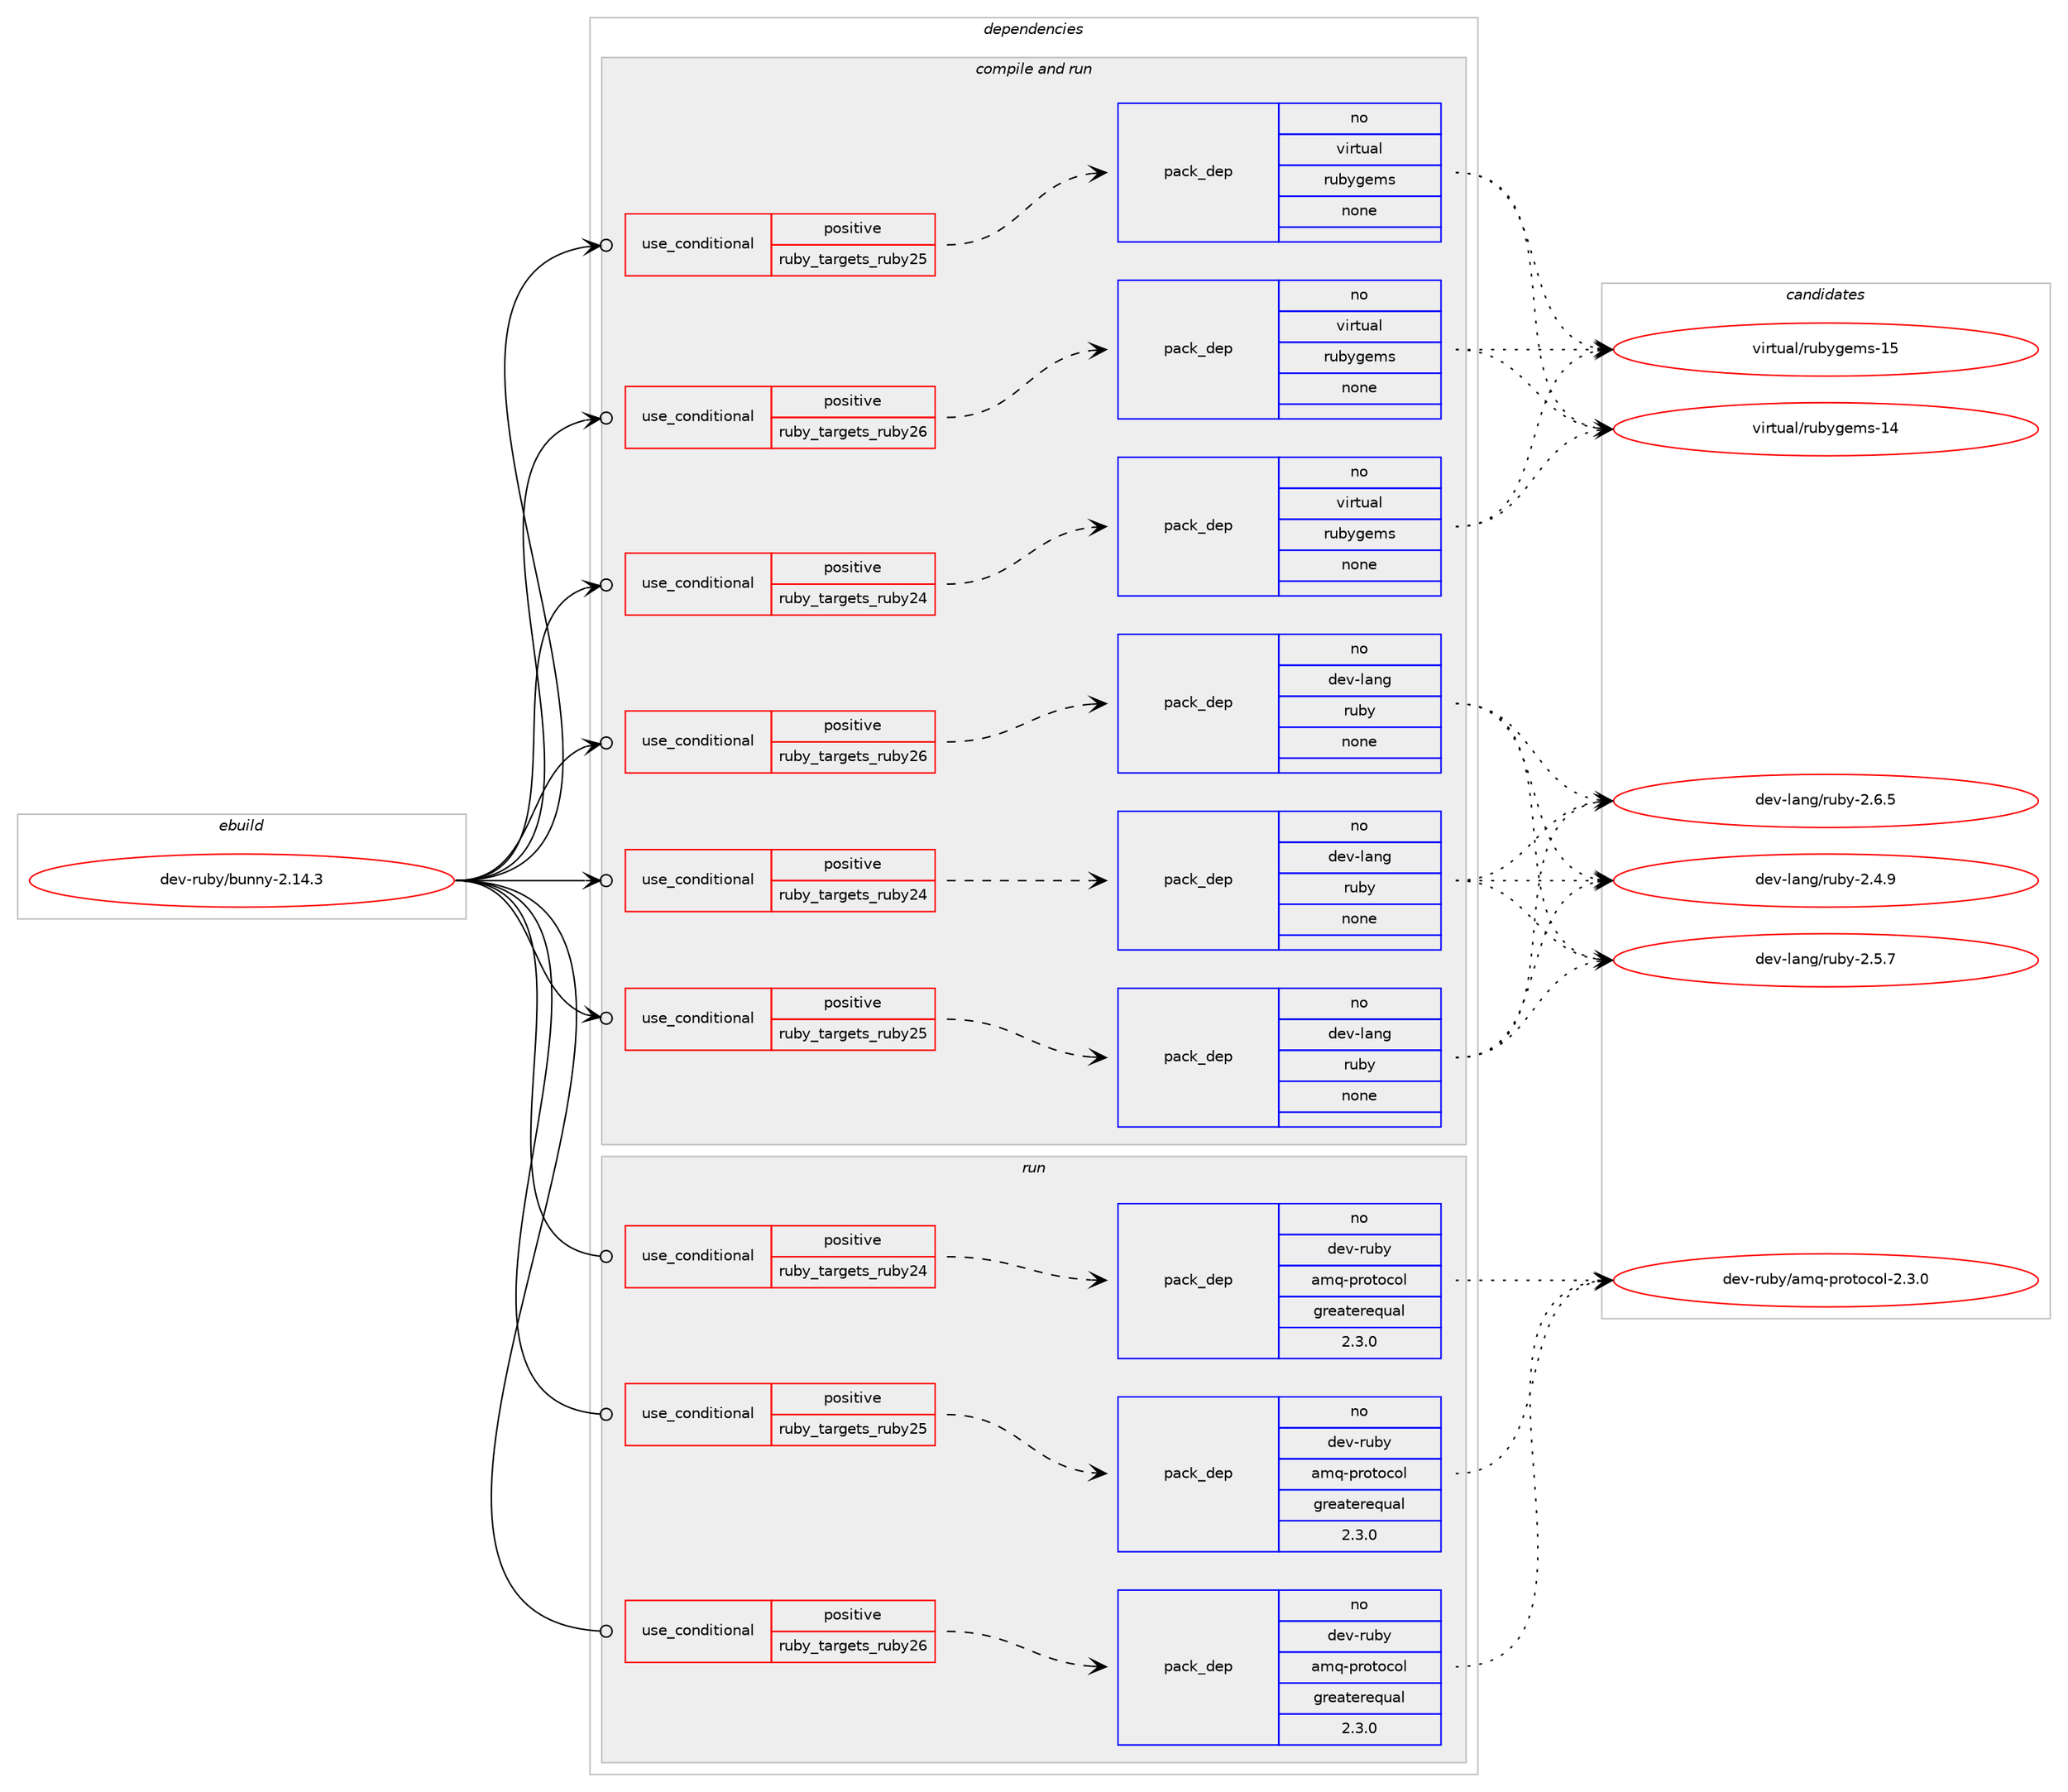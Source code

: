 digraph prolog {

# *************
# Graph options
# *************

newrank=true;
concentrate=true;
compound=true;
graph [rankdir=LR,fontname=Helvetica,fontsize=10,ranksep=1.5];#, ranksep=2.5, nodesep=0.2];
edge  [arrowhead=vee];
node  [fontname=Helvetica,fontsize=10];

# **********
# The ebuild
# **********

subgraph cluster_leftcol {
color=gray;
rank=same;
label=<<i>ebuild</i>>;
id [label="dev-ruby/bunny-2.14.3", color=red, width=4, href="../dev-ruby/bunny-2.14.3.svg"];
}

# ****************
# The dependencies
# ****************

subgraph cluster_midcol {
color=gray;
label=<<i>dependencies</i>>;
subgraph cluster_compile {
fillcolor="#eeeeee";
style=filled;
label=<<i>compile</i>>;
}
subgraph cluster_compileandrun {
fillcolor="#eeeeee";
style=filled;
label=<<i>compile and run</i>>;
subgraph cond159650 {
dependency679856 [label=<<TABLE BORDER="0" CELLBORDER="1" CELLSPACING="0" CELLPADDING="4"><TR><TD ROWSPAN="3" CELLPADDING="10">use_conditional</TD></TR><TR><TD>positive</TD></TR><TR><TD>ruby_targets_ruby24</TD></TR></TABLE>>, shape=none, color=red];
subgraph pack508252 {
dependency679857 [label=<<TABLE BORDER="0" CELLBORDER="1" CELLSPACING="0" CELLPADDING="4" WIDTH="220"><TR><TD ROWSPAN="6" CELLPADDING="30">pack_dep</TD></TR><TR><TD WIDTH="110">no</TD></TR><TR><TD>dev-lang</TD></TR><TR><TD>ruby</TD></TR><TR><TD>none</TD></TR><TR><TD></TD></TR></TABLE>>, shape=none, color=blue];
}
dependency679856:e -> dependency679857:w [weight=20,style="dashed",arrowhead="vee"];
}
id:e -> dependency679856:w [weight=20,style="solid",arrowhead="odotvee"];
subgraph cond159651 {
dependency679858 [label=<<TABLE BORDER="0" CELLBORDER="1" CELLSPACING="0" CELLPADDING="4"><TR><TD ROWSPAN="3" CELLPADDING="10">use_conditional</TD></TR><TR><TD>positive</TD></TR><TR><TD>ruby_targets_ruby24</TD></TR></TABLE>>, shape=none, color=red];
subgraph pack508253 {
dependency679859 [label=<<TABLE BORDER="0" CELLBORDER="1" CELLSPACING="0" CELLPADDING="4" WIDTH="220"><TR><TD ROWSPAN="6" CELLPADDING="30">pack_dep</TD></TR><TR><TD WIDTH="110">no</TD></TR><TR><TD>virtual</TD></TR><TR><TD>rubygems</TD></TR><TR><TD>none</TD></TR><TR><TD></TD></TR></TABLE>>, shape=none, color=blue];
}
dependency679858:e -> dependency679859:w [weight=20,style="dashed",arrowhead="vee"];
}
id:e -> dependency679858:w [weight=20,style="solid",arrowhead="odotvee"];
subgraph cond159652 {
dependency679860 [label=<<TABLE BORDER="0" CELLBORDER="1" CELLSPACING="0" CELLPADDING="4"><TR><TD ROWSPAN="3" CELLPADDING="10">use_conditional</TD></TR><TR><TD>positive</TD></TR><TR><TD>ruby_targets_ruby25</TD></TR></TABLE>>, shape=none, color=red];
subgraph pack508254 {
dependency679861 [label=<<TABLE BORDER="0" CELLBORDER="1" CELLSPACING="0" CELLPADDING="4" WIDTH="220"><TR><TD ROWSPAN="6" CELLPADDING="30">pack_dep</TD></TR><TR><TD WIDTH="110">no</TD></TR><TR><TD>dev-lang</TD></TR><TR><TD>ruby</TD></TR><TR><TD>none</TD></TR><TR><TD></TD></TR></TABLE>>, shape=none, color=blue];
}
dependency679860:e -> dependency679861:w [weight=20,style="dashed",arrowhead="vee"];
}
id:e -> dependency679860:w [weight=20,style="solid",arrowhead="odotvee"];
subgraph cond159653 {
dependency679862 [label=<<TABLE BORDER="0" CELLBORDER="1" CELLSPACING="0" CELLPADDING="4"><TR><TD ROWSPAN="3" CELLPADDING="10">use_conditional</TD></TR><TR><TD>positive</TD></TR><TR><TD>ruby_targets_ruby25</TD></TR></TABLE>>, shape=none, color=red];
subgraph pack508255 {
dependency679863 [label=<<TABLE BORDER="0" CELLBORDER="1" CELLSPACING="0" CELLPADDING="4" WIDTH="220"><TR><TD ROWSPAN="6" CELLPADDING="30">pack_dep</TD></TR><TR><TD WIDTH="110">no</TD></TR><TR><TD>virtual</TD></TR><TR><TD>rubygems</TD></TR><TR><TD>none</TD></TR><TR><TD></TD></TR></TABLE>>, shape=none, color=blue];
}
dependency679862:e -> dependency679863:w [weight=20,style="dashed",arrowhead="vee"];
}
id:e -> dependency679862:w [weight=20,style="solid",arrowhead="odotvee"];
subgraph cond159654 {
dependency679864 [label=<<TABLE BORDER="0" CELLBORDER="1" CELLSPACING="0" CELLPADDING="4"><TR><TD ROWSPAN="3" CELLPADDING="10">use_conditional</TD></TR><TR><TD>positive</TD></TR><TR><TD>ruby_targets_ruby26</TD></TR></TABLE>>, shape=none, color=red];
subgraph pack508256 {
dependency679865 [label=<<TABLE BORDER="0" CELLBORDER="1" CELLSPACING="0" CELLPADDING="4" WIDTH="220"><TR><TD ROWSPAN="6" CELLPADDING="30">pack_dep</TD></TR><TR><TD WIDTH="110">no</TD></TR><TR><TD>dev-lang</TD></TR><TR><TD>ruby</TD></TR><TR><TD>none</TD></TR><TR><TD></TD></TR></TABLE>>, shape=none, color=blue];
}
dependency679864:e -> dependency679865:w [weight=20,style="dashed",arrowhead="vee"];
}
id:e -> dependency679864:w [weight=20,style="solid",arrowhead="odotvee"];
subgraph cond159655 {
dependency679866 [label=<<TABLE BORDER="0" CELLBORDER="1" CELLSPACING="0" CELLPADDING="4"><TR><TD ROWSPAN="3" CELLPADDING="10">use_conditional</TD></TR><TR><TD>positive</TD></TR><TR><TD>ruby_targets_ruby26</TD></TR></TABLE>>, shape=none, color=red];
subgraph pack508257 {
dependency679867 [label=<<TABLE BORDER="0" CELLBORDER="1" CELLSPACING="0" CELLPADDING="4" WIDTH="220"><TR><TD ROWSPAN="6" CELLPADDING="30">pack_dep</TD></TR><TR><TD WIDTH="110">no</TD></TR><TR><TD>virtual</TD></TR><TR><TD>rubygems</TD></TR><TR><TD>none</TD></TR><TR><TD></TD></TR></TABLE>>, shape=none, color=blue];
}
dependency679866:e -> dependency679867:w [weight=20,style="dashed",arrowhead="vee"];
}
id:e -> dependency679866:w [weight=20,style="solid",arrowhead="odotvee"];
}
subgraph cluster_run {
fillcolor="#eeeeee";
style=filled;
label=<<i>run</i>>;
subgraph cond159656 {
dependency679868 [label=<<TABLE BORDER="0" CELLBORDER="1" CELLSPACING="0" CELLPADDING="4"><TR><TD ROWSPAN="3" CELLPADDING="10">use_conditional</TD></TR><TR><TD>positive</TD></TR><TR><TD>ruby_targets_ruby24</TD></TR></TABLE>>, shape=none, color=red];
subgraph pack508258 {
dependency679869 [label=<<TABLE BORDER="0" CELLBORDER="1" CELLSPACING="0" CELLPADDING="4" WIDTH="220"><TR><TD ROWSPAN="6" CELLPADDING="30">pack_dep</TD></TR><TR><TD WIDTH="110">no</TD></TR><TR><TD>dev-ruby</TD></TR><TR><TD>amq-protocol</TD></TR><TR><TD>greaterequal</TD></TR><TR><TD>2.3.0</TD></TR></TABLE>>, shape=none, color=blue];
}
dependency679868:e -> dependency679869:w [weight=20,style="dashed",arrowhead="vee"];
}
id:e -> dependency679868:w [weight=20,style="solid",arrowhead="odot"];
subgraph cond159657 {
dependency679870 [label=<<TABLE BORDER="0" CELLBORDER="1" CELLSPACING="0" CELLPADDING="4"><TR><TD ROWSPAN="3" CELLPADDING="10">use_conditional</TD></TR><TR><TD>positive</TD></TR><TR><TD>ruby_targets_ruby25</TD></TR></TABLE>>, shape=none, color=red];
subgraph pack508259 {
dependency679871 [label=<<TABLE BORDER="0" CELLBORDER="1" CELLSPACING="0" CELLPADDING="4" WIDTH="220"><TR><TD ROWSPAN="6" CELLPADDING="30">pack_dep</TD></TR><TR><TD WIDTH="110">no</TD></TR><TR><TD>dev-ruby</TD></TR><TR><TD>amq-protocol</TD></TR><TR><TD>greaterequal</TD></TR><TR><TD>2.3.0</TD></TR></TABLE>>, shape=none, color=blue];
}
dependency679870:e -> dependency679871:w [weight=20,style="dashed",arrowhead="vee"];
}
id:e -> dependency679870:w [weight=20,style="solid",arrowhead="odot"];
subgraph cond159658 {
dependency679872 [label=<<TABLE BORDER="0" CELLBORDER="1" CELLSPACING="0" CELLPADDING="4"><TR><TD ROWSPAN="3" CELLPADDING="10">use_conditional</TD></TR><TR><TD>positive</TD></TR><TR><TD>ruby_targets_ruby26</TD></TR></TABLE>>, shape=none, color=red];
subgraph pack508260 {
dependency679873 [label=<<TABLE BORDER="0" CELLBORDER="1" CELLSPACING="0" CELLPADDING="4" WIDTH="220"><TR><TD ROWSPAN="6" CELLPADDING="30">pack_dep</TD></TR><TR><TD WIDTH="110">no</TD></TR><TR><TD>dev-ruby</TD></TR><TR><TD>amq-protocol</TD></TR><TR><TD>greaterequal</TD></TR><TR><TD>2.3.0</TD></TR></TABLE>>, shape=none, color=blue];
}
dependency679872:e -> dependency679873:w [weight=20,style="dashed",arrowhead="vee"];
}
id:e -> dependency679872:w [weight=20,style="solid",arrowhead="odot"];
}
}

# **************
# The candidates
# **************

subgraph cluster_choices {
rank=same;
color=gray;
label=<<i>candidates</i>>;

subgraph choice508252 {
color=black;
nodesep=1;
choice10010111845108971101034711411798121455046524657 [label="dev-lang/ruby-2.4.9", color=red, width=4,href="../dev-lang/ruby-2.4.9.svg"];
choice10010111845108971101034711411798121455046534655 [label="dev-lang/ruby-2.5.7", color=red, width=4,href="../dev-lang/ruby-2.5.7.svg"];
choice10010111845108971101034711411798121455046544653 [label="dev-lang/ruby-2.6.5", color=red, width=4,href="../dev-lang/ruby-2.6.5.svg"];
dependency679857:e -> choice10010111845108971101034711411798121455046524657:w [style=dotted,weight="100"];
dependency679857:e -> choice10010111845108971101034711411798121455046534655:w [style=dotted,weight="100"];
dependency679857:e -> choice10010111845108971101034711411798121455046544653:w [style=dotted,weight="100"];
}
subgraph choice508253 {
color=black;
nodesep=1;
choice118105114116117971084711411798121103101109115454952 [label="virtual/rubygems-14", color=red, width=4,href="../virtual/rubygems-14.svg"];
choice118105114116117971084711411798121103101109115454953 [label="virtual/rubygems-15", color=red, width=4,href="../virtual/rubygems-15.svg"];
dependency679859:e -> choice118105114116117971084711411798121103101109115454952:w [style=dotted,weight="100"];
dependency679859:e -> choice118105114116117971084711411798121103101109115454953:w [style=dotted,weight="100"];
}
subgraph choice508254 {
color=black;
nodesep=1;
choice10010111845108971101034711411798121455046524657 [label="dev-lang/ruby-2.4.9", color=red, width=4,href="../dev-lang/ruby-2.4.9.svg"];
choice10010111845108971101034711411798121455046534655 [label="dev-lang/ruby-2.5.7", color=red, width=4,href="../dev-lang/ruby-2.5.7.svg"];
choice10010111845108971101034711411798121455046544653 [label="dev-lang/ruby-2.6.5", color=red, width=4,href="../dev-lang/ruby-2.6.5.svg"];
dependency679861:e -> choice10010111845108971101034711411798121455046524657:w [style=dotted,weight="100"];
dependency679861:e -> choice10010111845108971101034711411798121455046534655:w [style=dotted,weight="100"];
dependency679861:e -> choice10010111845108971101034711411798121455046544653:w [style=dotted,weight="100"];
}
subgraph choice508255 {
color=black;
nodesep=1;
choice118105114116117971084711411798121103101109115454952 [label="virtual/rubygems-14", color=red, width=4,href="../virtual/rubygems-14.svg"];
choice118105114116117971084711411798121103101109115454953 [label="virtual/rubygems-15", color=red, width=4,href="../virtual/rubygems-15.svg"];
dependency679863:e -> choice118105114116117971084711411798121103101109115454952:w [style=dotted,weight="100"];
dependency679863:e -> choice118105114116117971084711411798121103101109115454953:w [style=dotted,weight="100"];
}
subgraph choice508256 {
color=black;
nodesep=1;
choice10010111845108971101034711411798121455046524657 [label="dev-lang/ruby-2.4.9", color=red, width=4,href="../dev-lang/ruby-2.4.9.svg"];
choice10010111845108971101034711411798121455046534655 [label="dev-lang/ruby-2.5.7", color=red, width=4,href="../dev-lang/ruby-2.5.7.svg"];
choice10010111845108971101034711411798121455046544653 [label="dev-lang/ruby-2.6.5", color=red, width=4,href="../dev-lang/ruby-2.6.5.svg"];
dependency679865:e -> choice10010111845108971101034711411798121455046524657:w [style=dotted,weight="100"];
dependency679865:e -> choice10010111845108971101034711411798121455046534655:w [style=dotted,weight="100"];
dependency679865:e -> choice10010111845108971101034711411798121455046544653:w [style=dotted,weight="100"];
}
subgraph choice508257 {
color=black;
nodesep=1;
choice118105114116117971084711411798121103101109115454952 [label="virtual/rubygems-14", color=red, width=4,href="../virtual/rubygems-14.svg"];
choice118105114116117971084711411798121103101109115454953 [label="virtual/rubygems-15", color=red, width=4,href="../virtual/rubygems-15.svg"];
dependency679867:e -> choice118105114116117971084711411798121103101109115454952:w [style=dotted,weight="100"];
dependency679867:e -> choice118105114116117971084711411798121103101109115454953:w [style=dotted,weight="100"];
}
subgraph choice508258 {
color=black;
nodesep=1;
choice100101118451141179812147971091134511211411111611199111108455046514648 [label="dev-ruby/amq-protocol-2.3.0", color=red, width=4,href="../dev-ruby/amq-protocol-2.3.0.svg"];
dependency679869:e -> choice100101118451141179812147971091134511211411111611199111108455046514648:w [style=dotted,weight="100"];
}
subgraph choice508259 {
color=black;
nodesep=1;
choice100101118451141179812147971091134511211411111611199111108455046514648 [label="dev-ruby/amq-protocol-2.3.0", color=red, width=4,href="../dev-ruby/amq-protocol-2.3.0.svg"];
dependency679871:e -> choice100101118451141179812147971091134511211411111611199111108455046514648:w [style=dotted,weight="100"];
}
subgraph choice508260 {
color=black;
nodesep=1;
choice100101118451141179812147971091134511211411111611199111108455046514648 [label="dev-ruby/amq-protocol-2.3.0", color=red, width=4,href="../dev-ruby/amq-protocol-2.3.0.svg"];
dependency679873:e -> choice100101118451141179812147971091134511211411111611199111108455046514648:w [style=dotted,weight="100"];
}
}

}

